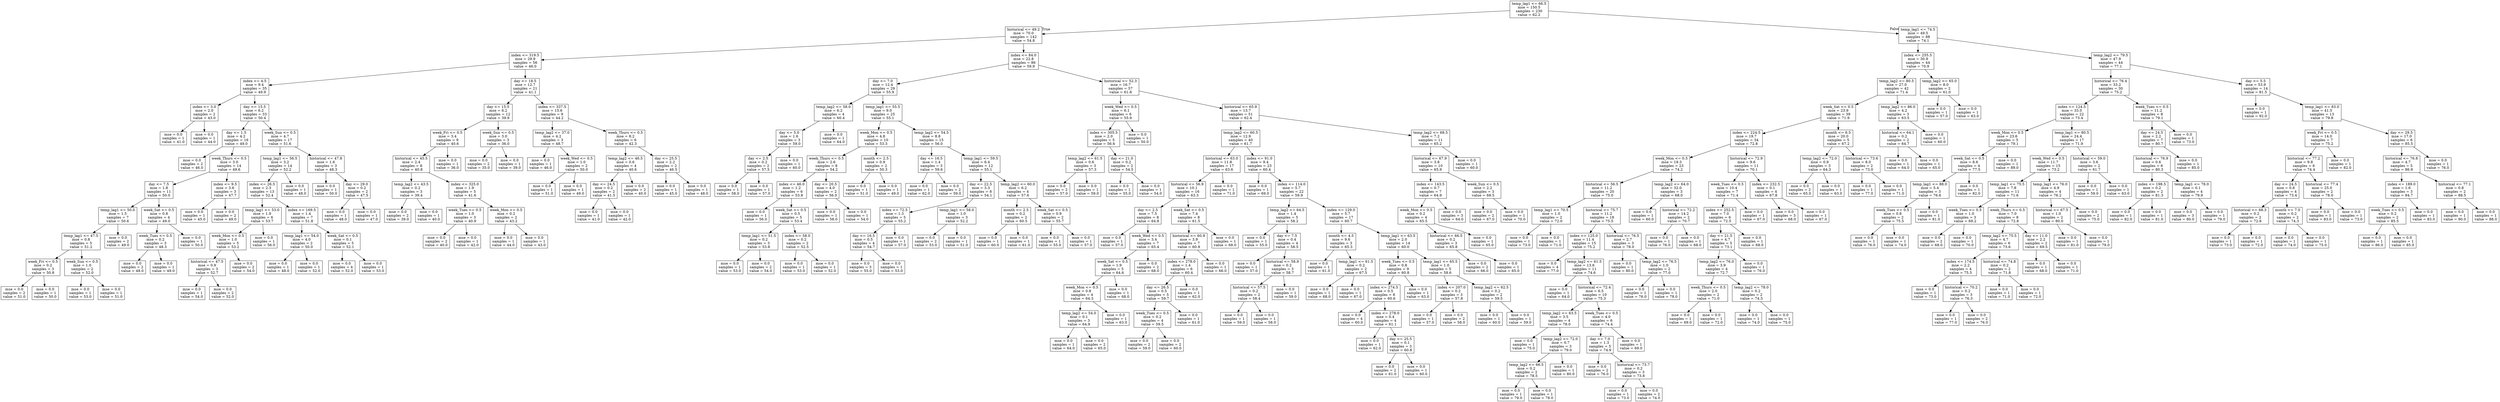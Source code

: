 digraph Tree {
node [shape=box] ;
0 [label="temp_lag1 <= 66.5\nmse = 150.5\nsamples = 230\nvalue = 62.2"] ;
1 [label="historical <= 49.2\nmse = 70.0\nsamples = 142\nvalue = 54.8"] ;
0 -> 1 [labeldistance=2.5, labelangle=45, headlabel="True"] ;
2 [label="index <= 319.5\nmse = 29.9\nsamples = 56\nvalue = 46.0"] ;
1 -> 2 ;
3 [label="index <= 4.5\nmse = 9.4\nsamples = 35\nvalue = 49.9"] ;
2 -> 3 ;
4 [label="index <= 3.0\nmse = 2.0\nsamples = 2\nvalue = 43.0"] ;
3 -> 4 ;
5 [label="mse = 0.0\nsamples = 1\nvalue = 41.0"] ;
4 -> 5 ;
6 [label="mse = 0.0\nsamples = 1\nvalue = 44.0"] ;
4 -> 6 ;
7 [label="day <= 15.5\nmse = 6.2\nsamples = 33\nvalue = 50.4"] ;
3 -> 7 ;
8 [label="day <= 1.5\nmse = 4.2\nsamples = 16\nvalue = 49.0"] ;
7 -> 8 ;
9 [label="mse = 0.0\nsamples = 2\nvalue = 46.0"] ;
8 -> 9 ;
10 [label="week_Thurs <= 0.5\nmse = 3.0\nsamples = 14\nvalue = 49.6"] ;
8 -> 10 ;
11 [label="day <= 7.5\nmse = 1.8\nsamples = 11\nvalue = 50.0"] ;
10 -> 11 ;
12 [label="temp_lag1 <= 50.0\nmse = 1.5\nsamples = 7\nvalue = 50.6"] ;
11 -> 12 ;
13 [label="temp_lag1 <= 47.5\nmse = 0.8\nsamples = 5\nvalue = 51.2"] ;
12 -> 13 ;
14 [label="week_Fri <= 0.5\nmse = 0.2\nsamples = 3\nvalue = 50.8"] ;
13 -> 14 ;
15 [label="mse = 0.0\nsamples = 2\nvalue = 51.0"] ;
14 -> 15 ;
16 [label="mse = 0.0\nsamples = 1\nvalue = 50.0"] ;
14 -> 16 ;
17 [label="week_Sun <= 0.5\nmse = 1.0\nsamples = 2\nvalue = 52.0"] ;
13 -> 17 ;
18 [label="mse = 0.0\nsamples = 1\nvalue = 53.0"] ;
17 -> 18 ;
19 [label="mse = 0.0\nsamples = 1\nvalue = 51.0"] ;
17 -> 19 ;
20 [label="mse = 0.0\nsamples = 2\nvalue = 49.0"] ;
12 -> 20 ;
21 [label="week_Sat <= 0.5\nmse = 0.8\nsamples = 4\nvalue = 49.0"] ;
11 -> 21 ;
22 [label="week_Tues <= 0.5\nmse = 0.2\nsamples = 3\nvalue = 48.3"] ;
21 -> 22 ;
23 [label="mse = 0.0\nsamples = 2\nvalue = 48.0"] ;
22 -> 23 ;
24 [label="mse = 0.0\nsamples = 1\nvalue = 49.0"] ;
22 -> 24 ;
25 [label="mse = 0.0\nsamples = 1\nvalue = 50.0"] ;
21 -> 25 ;
26 [label="index <= 9.5\nmse = 3.6\nsamples = 3\nvalue = 47.7"] ;
10 -> 26 ;
27 [label="mse = 0.0\nsamples = 1\nvalue = 45.0"] ;
26 -> 27 ;
28 [label="mse = 0.0\nsamples = 2\nvalue = 49.0"] ;
26 -> 28 ;
29 [label="week_Sun <= 0.5\nmse = 4.7\nsamples = 17\nvalue = 51.6"] ;
7 -> 29 ;
30 [label="temp_lag1 <= 56.5\nmse = 3.2\nsamples = 14\nvalue = 52.2"] ;
29 -> 30 ;
31 [label="index <= 26.5\nmse = 2.3\nsamples = 13\nvalue = 52.4"] ;
30 -> 31 ;
32 [label="temp_lag1 <= 53.0\nmse = 1.9\nsamples = 6\nvalue = 53.7"] ;
31 -> 32 ;
33 [label="week_Mon <= 0.5\nmse = 1.0\nsamples = 5\nvalue = 53.2"] ;
32 -> 33 ;
34 [label="historical <= 47.5\nmse = 0.9\nsamples = 3\nvalue = 52.7"] ;
33 -> 34 ;
35 [label="mse = 0.0\nsamples = 1\nvalue = 54.0"] ;
34 -> 35 ;
36 [label="mse = 0.0\nsamples = 2\nvalue = 52.0"] ;
34 -> 36 ;
37 [label="mse = 0.0\nsamples = 2\nvalue = 54.0"] ;
33 -> 37 ;
38 [label="mse = 0.0\nsamples = 1\nvalue = 56.0"] ;
32 -> 38 ;
39 [label="index <= 169.5\nmse = 1.4\nsamples = 7\nvalue = 51.8"] ;
31 -> 39 ;
40 [label="temp_lag1 <= 54.0\nmse = 4.0\nsamples = 2\nvalue = 50.0"] ;
39 -> 40 ;
41 [label="mse = 0.0\nsamples = 1\nvalue = 48.0"] ;
40 -> 41 ;
42 [label="mse = 0.0\nsamples = 1\nvalue = 52.0"] ;
40 -> 42 ;
43 [label="week_Sat <= 0.5\nmse = 0.1\nsamples = 5\nvalue = 52.1"] ;
39 -> 43 ;
44 [label="mse = 0.0\nsamples = 4\nvalue = 52.0"] ;
43 -> 44 ;
45 [label="mse = 0.0\nsamples = 1\nvalue = 53.0"] ;
43 -> 45 ;
46 [label="mse = 0.0\nsamples = 1\nvalue = 48.0"] ;
30 -> 46 ;
47 [label="historical <= 47.8\nmse = 1.6\nsamples = 3\nvalue = 48.3"] ;
29 -> 47 ;
48 [label="mse = 0.0\nsamples = 1\nvalue = 50.0"] ;
47 -> 48 ;
49 [label="day <= 29.0\nmse = 0.2\nsamples = 2\nvalue = 47.5"] ;
47 -> 49 ;
50 [label="mse = 0.0\nsamples = 1\nvalue = 48.0"] ;
49 -> 50 ;
51 [label="mse = 0.0\nsamples = 1\nvalue = 47.0"] ;
49 -> 51 ;
52 [label="day <= 18.5\nmse = 12.7\nsamples = 21\nvalue = 41.1"] ;
2 -> 52 ;
53 [label="day <= 15.5\nmse = 6.2\nsamples = 12\nvalue = 39.9"] ;
52 -> 53 ;
54 [label="week_Fri <= 0.5\nmse = 3.4\nsamples = 9\nvalue = 40.6"] ;
53 -> 54 ;
55 [label="historical <= 45.5\nmse = 2.4\nsamples = 8\nvalue = 40.8"] ;
54 -> 55 ;
56 [label="temp_lag2 <= 43.5\nmse = 0.2\nsamples = 3\nvalue = 39.4"] ;
55 -> 56 ;
57 [label="mse = 0.0\nsamples = 2\nvalue = 39.0"] ;
56 -> 57 ;
58 [label="mse = 0.0\nsamples = 1\nvalue = 40.0"] ;
56 -> 58 ;
59 [label="index <= 325.0\nmse = 1.9\nsamples = 5\nvalue = 41.6"] ;
55 -> 59 ;
60 [label="week_Tues <= 0.5\nmse = 1.0\nsamples = 3\nvalue = 40.9"] ;
59 -> 60 ;
61 [label="mse = 0.0\nsamples = 2\nvalue = 40.0"] ;
60 -> 61 ;
62 [label="mse = 0.0\nsamples = 1\nvalue = 42.0"] ;
60 -> 62 ;
63 [label="week_Mon <= 0.5\nmse = 0.2\nsamples = 2\nvalue = 43.2"] ;
59 -> 63 ;
64 [label="mse = 0.0\nsamples = 1\nvalue = 44.0"] ;
63 -> 64 ;
65 [label="mse = 0.0\nsamples = 1\nvalue = 43.0"] ;
63 -> 65 ;
66 [label="mse = 0.0\nsamples = 1\nvalue = 36.0"] ;
54 -> 66 ;
67 [label="week_Sun <= 0.5\nmse = 3.0\nsamples = 3\nvalue = 36.0"] ;
53 -> 67 ;
68 [label="mse = 0.0\nsamples = 2\nvalue = 35.0"] ;
67 -> 68 ;
69 [label="mse = 0.0\nsamples = 1\nvalue = 39.0"] ;
67 -> 69 ;
70 [label="index <= 337.5\nmse = 15.6\nsamples = 9\nvalue = 44.2"] ;
52 -> 70 ;
71 [label="temp_lag2 <= 37.0\nmse = 4.2\nsamples = 3\nvalue = 48.7"] ;
70 -> 71 ;
72 [label="mse = 0.0\nsamples = 1\nvalue = 46.0"] ;
71 -> 72 ;
73 [label="week_Wed <= 0.5\nmse = 1.0\nsamples = 2\nvalue = 50.0"] ;
71 -> 73 ;
74 [label="mse = 0.0\nsamples = 1\nvalue = 51.0"] ;
73 -> 74 ;
75 [label="mse = 0.0\nsamples = 1\nvalue = 49.0"] ;
73 -> 75 ;
76 [label="week_Thurs <= 0.5\nmse = 8.2\nsamples = 6\nvalue = 42.3"] ;
70 -> 76 ;
77 [label="temp_lag2 <= 46.5\nmse = 0.6\nsamples = 4\nvalue = 40.6"] ;
76 -> 77 ;
78 [label="day <= 24.5\nmse = 0.2\nsamples = 2\nvalue = 41.5"] ;
77 -> 78 ;
79 [label="mse = 0.0\nsamples = 1\nvalue = 41.0"] ;
78 -> 79 ;
80 [label="mse = 0.0\nsamples = 1\nvalue = 42.0"] ;
78 -> 80 ;
81 [label="mse = 0.0\nsamples = 2\nvalue = 40.0"] ;
77 -> 81 ;
82 [label="day <= 25.5\nmse = 2.2\nsamples = 2\nvalue = 46.5"] ;
76 -> 82 ;
83 [label="mse = 0.0\nsamples = 1\nvalue = 45.0"] ;
82 -> 83 ;
84 [label="mse = 0.0\nsamples = 1\nvalue = 48.0"] ;
82 -> 84 ;
85 [label="index <= 84.0\nmse = 22.8\nsamples = 86\nvalue = 59.9"] ;
1 -> 85 ;
86 [label="day <= 7.0\nmse = 12.4\nsamples = 29\nvalue = 55.9"] ;
85 -> 86 ;
87 [label="temp_lag2 <= 58.0\nmse = 6.2\nsamples = 4\nvalue = 60.4"] ;
86 -> 87 ;
88 [label="day <= 5.0\nmse = 1.6\nsamples = 3\nvalue = 59.0"] ;
87 -> 88 ;
89 [label="day <= 2.5\nmse = 0.2\nsamples = 2\nvalue = 57.5"] ;
88 -> 89 ;
90 [label="mse = 0.0\nsamples = 1\nvalue = 58.0"] ;
89 -> 90 ;
91 [label="mse = 0.0\nsamples = 1\nvalue = 57.0"] ;
89 -> 91 ;
92 [label="mse = 0.0\nsamples = 1\nvalue = 60.0"] ;
88 -> 92 ;
93 [label="mse = 0.0\nsamples = 1\nvalue = 64.0"] ;
87 -> 93 ;
94 [label="temp_lag1 <= 55.5\nmse = 9.0\nsamples = 25\nvalue = 55.1"] ;
86 -> 94 ;
95 [label="week_Mon <= 0.5\nmse = 4.8\nsamples = 10\nvalue = 53.3"] ;
94 -> 95 ;
96 [label="week_Thurs <= 0.5\nmse = 2.6\nsamples = 8\nvalue = 54.2"] ;
95 -> 96 ;
97 [label="index <= 46.0\nmse = 1.2\nsamples = 6\nvalue = 53.8"] ;
96 -> 97 ;
98 [label="mse = 0.0\nsamples = 1\nvalue = 56.0"] ;
97 -> 98 ;
99 [label="week_Sat <= 0.5\nmse = 0.5\nsamples = 5\nvalue = 53.4"] ;
97 -> 99 ;
100 [label="temp_lag1 <= 51.5\nmse = 0.2\nsamples = 3\nvalue = 53.8"] ;
99 -> 100 ;
101 [label="mse = 0.0\nsamples = 1\nvalue = 53.0"] ;
100 -> 101 ;
102 [label="mse = 0.0\nsamples = 2\nvalue = 54.0"] ;
100 -> 102 ;
103 [label="index <= 58.0\nmse = 0.2\nsamples = 2\nvalue = 52.5"] ;
99 -> 103 ;
104 [label="mse = 0.0\nsamples = 1\nvalue = 53.0"] ;
103 -> 104 ;
105 [label="mse = 0.0\nsamples = 1\nvalue = 52.0"] ;
103 -> 105 ;
106 [label="day <= 20.5\nmse = 4.0\nsamples = 2\nvalue = 56.0"] ;
96 -> 106 ;
107 [label="mse = 0.0\nsamples = 1\nvalue = 58.0"] ;
106 -> 107 ;
108 [label="mse = 0.0\nsamples = 1\nvalue = 54.0"] ;
106 -> 108 ;
109 [label="month <= 2.5\nmse = 0.9\nsamples = 2\nvalue = 50.3"] ;
95 -> 109 ;
110 [label="mse = 0.0\nsamples = 1\nvalue = 51.0"] ;
109 -> 110 ;
111 [label="mse = 0.0\nsamples = 1\nvalue = 49.0"] ;
109 -> 111 ;
112 [label="temp_lag2 <= 54.5\nmse = 8.8\nsamples = 15\nvalue = 56.0"] ;
94 -> 112 ;
113 [label="day <= 16.5\nmse = 1.4\nsamples = 3\nvalue = 59.6"] ;
112 -> 113 ;
114 [label="mse = 0.0\nsamples = 1\nvalue = 62.0"] ;
113 -> 114 ;
115 [label="mse = 0.0\nsamples = 2\nvalue = 59.0"] ;
113 -> 115 ;
116 [label="temp_lag1 <= 59.5\nmse = 6.4\nsamples = 12\nvalue = 55.1"] ;
112 -> 116 ;
117 [label="day <= 22.5\nmse = 3.3\nsamples = 8\nvalue = 54.1"] ;
116 -> 117 ;
118 [label="index <= 72.5\nmse = 1.3\nsamples = 5\nvalue = 55.2"] ;
117 -> 118 ;
119 [label="day <= 16.5\nmse = 0.5\nsamples = 4\nvalue = 54.7"] ;
118 -> 119 ;
120 [label="mse = 0.0\nsamples = 3\nvalue = 55.0"] ;
119 -> 120 ;
121 [label="mse = 0.0\nsamples = 1\nvalue = 53.0"] ;
119 -> 121 ;
122 [label="mse = 0.0\nsamples = 1\nvalue = 57.0"] ;
118 -> 122 ;
123 [label="temp_lag1 <= 58.0\nmse = 1.0\nsamples = 3\nvalue = 52.2"] ;
117 -> 123 ;
124 [label="mse = 0.0\nsamples = 2\nvalue = 53.0"] ;
123 -> 124 ;
125 [label="mse = 0.0\nsamples = 1\nvalue = 51.0"] ;
123 -> 125 ;
126 [label="temp_lag2 <= 60.0\nmse = 6.2\nsamples = 4\nvalue = 57.6"] ;
116 -> 126 ;
127 [label="month <= 2.5\nmse = 0.2\nsamples = 2\nvalue = 60.5"] ;
126 -> 127 ;
128 [label="mse = 0.0\nsamples = 1\nvalue = 60.0"] ;
127 -> 128 ;
129 [label="mse = 0.0\nsamples = 1\nvalue = 61.0"] ;
127 -> 129 ;
130 [label="week_Sat <= 0.5\nmse = 0.9\nsamples = 2\nvalue = 55.7"] ;
126 -> 130 ;
131 [label="mse = 0.0\nsamples = 1\nvalue = 55.0"] ;
130 -> 131 ;
132 [label="mse = 0.0\nsamples = 1\nvalue = 57.0"] ;
130 -> 132 ;
133 [label="historical <= 52.3\nmse = 16.7\nsamples = 57\nvalue = 61.8"] ;
85 -> 133 ;
134 [label="week_Wed <= 0.5\nmse = 6.1\nsamples = 6\nvalue = 55.9"] ;
133 -> 134 ;
135 [label="index <= 305.5\nmse = 2.0\nsamples = 5\nvalue = 56.6"] ;
134 -> 135 ;
136 [label="temp_lag2 <= 61.5\nmse = 0.6\nsamples = 3\nvalue = 57.3"] ;
135 -> 136 ;
137 [label="mse = 0.0\nsamples = 2\nvalue = 57.0"] ;
136 -> 137 ;
138 [label="mse = 0.0\nsamples = 1\nvalue = 59.0"] ;
136 -> 138 ;
139 [label="day <= 21.0\nmse = 0.2\nsamples = 2\nvalue = 54.5"] ;
135 -> 139 ;
140 [label="mse = 0.0\nsamples = 1\nvalue = 55.0"] ;
139 -> 140 ;
141 [label="mse = 0.0\nsamples = 1\nvalue = 54.0"] ;
139 -> 141 ;
142 [label="mse = 0.0\nsamples = 1\nvalue = 50.0"] ;
134 -> 142 ;
143 [label="historical <= 65.9\nmse = 13.7\nsamples = 51\nvalue = 62.4"] ;
133 -> 143 ;
144 [label="temp_lag2 <= 60.5\nmse = 12.9\nsamples = 40\nvalue = 61.7"] ;
143 -> 144 ;
145 [label="historical <= 63.0\nmse = 11.8\nsamples = 17\nvalue = 63.6"] ;
144 -> 145 ;
146 [label="historical <= 56.9\nmse = 10.1\nsamples = 16\nvalue = 63.3"] ;
145 -> 146 ;
147 [label="day <= 2.5\nmse = 7.5\nsamples = 8\nvalue = 64.8"] ;
146 -> 147 ;
148 [label="mse = 0.0\nsamples = 1\nvalue = 57.0"] ;
147 -> 148 ;
149 [label="week_Wed <= 0.5\nmse = 3.4\nsamples = 7\nvalue = 65.4"] ;
147 -> 149 ;
150 [label="week_Sat <= 0.5\nmse = 1.9\nsamples = 5\nvalue = 64.6"] ;
149 -> 150 ;
151 [label="week_Mon <= 0.5\nmse = 0.8\nsamples = 4\nvalue = 64.3"] ;
150 -> 151 ;
152 [label="temp_lag2 <= 54.0\nmse = 0.1\nsamples = 3\nvalue = 64.9"] ;
151 -> 152 ;
153 [label="mse = 0.0\nsamples = 1\nvalue = 64.0"] ;
152 -> 153 ;
154 [label="mse = 0.0\nsamples = 2\nvalue = 65.0"] ;
152 -> 154 ;
155 [label="mse = 0.0\nsamples = 1\nvalue = 63.0"] ;
151 -> 155 ;
156 [label="mse = 0.0\nsamples = 1\nvalue = 68.0"] ;
150 -> 156 ;
157 [label="mse = 0.0\nsamples = 2\nvalue = 68.0"] ;
149 -> 157 ;
158 [label="week_Sat <= 0.5\nmse = 7.4\nsamples = 8\nvalue = 61.5"] ;
146 -> 158 ;
159 [label="historical <= 60.9\nmse = 3.9\nsamples = 7\nvalue = 60.9"] ;
158 -> 159 ;
160 [label="index <= 278.0\nmse = 1.4\nsamples = 6\nvalue = 60.4"] ;
159 -> 160 ;
161 [label="day <= 26.5\nmse = 0.5\nsamples = 5\nvalue = 59.7"] ;
160 -> 161 ;
162 [label="week_Tues <= 0.5\nmse = 0.2\nsamples = 4\nvalue = 59.5"] ;
161 -> 162 ;
163 [label="mse = 0.0\nsamples = 2\nvalue = 59.0"] ;
162 -> 163 ;
164 [label="mse = 0.0\nsamples = 2\nvalue = 60.0"] ;
162 -> 164 ;
165 [label="mse = 0.0\nsamples = 1\nvalue = 61.0"] ;
161 -> 165 ;
166 [label="mse = 0.0\nsamples = 1\nvalue = 62.0"] ;
160 -> 166 ;
167 [label="mse = 0.0\nsamples = 1\nvalue = 66.0"] ;
159 -> 167 ;
168 [label="mse = 0.0\nsamples = 1\nvalue = 68.0"] ;
158 -> 168 ;
169 [label="mse = 0.0\nsamples = 1\nvalue = 71.0"] ;
145 -> 169 ;
170 [label="index <= 91.0\nmse = 9.4\nsamples = 23\nvalue = 60.4"] ;
144 -> 170 ;
171 [label="mse = 0.0\nsamples = 1\nvalue = 69.0"] ;
170 -> 171 ;
172 [label="index <= 114.0\nmse = 5.7\nsamples = 22\nvalue = 59.9"] ;
170 -> 172 ;
173 [label="temp_lag2 <= 64.5\nmse = 1.4\nsamples = 5\nvalue = 58.2"] ;
172 -> 173 ;
174 [label="mse = 0.0\nsamples = 1\nvalue = 55.0"] ;
173 -> 174 ;
175 [label="day <= 7.5\nmse = 0.4\nsamples = 4\nvalue = 58.5"] ;
173 -> 175 ;
176 [label="mse = 0.0\nsamples = 1\nvalue = 57.0"] ;
175 -> 176 ;
177 [label="historical <= 58.9\nmse = 0.2\nsamples = 3\nvalue = 58.7"] ;
175 -> 177 ;
178 [label="historical <= 57.5\nmse = 0.2\nsamples = 2\nvalue = 58.4"] ;
177 -> 178 ;
179 [label="mse = 0.0\nsamples = 1\nvalue = 59.0"] ;
178 -> 179 ;
180 [label="mse = 0.0\nsamples = 1\nvalue = 58.0"] ;
178 -> 180 ;
181 [label="mse = 0.0\nsamples = 1\nvalue = 59.0"] ;
177 -> 181 ;
182 [label="index <= 129.0\nmse = 5.7\nsamples = 17\nvalue = 60.7"] ;
172 -> 182 ;
183 [label="month <= 4.5\nmse = 9.6\nsamples = 3\nvalue = 65.3"] ;
182 -> 183 ;
184 [label="mse = 0.0\nsamples = 1\nvalue = 61.0"] ;
183 -> 184 ;
185 [label="temp_lag1 <= 61.5\nmse = 0.2\nsamples = 2\nvalue = 67.5"] ;
183 -> 185 ;
186 [label="mse = 0.0\nsamples = 1\nvalue = 68.0"] ;
185 -> 186 ;
187 [label="mse = 0.0\nsamples = 1\nvalue = 67.0"] ;
185 -> 187 ;
188 [label="temp_lag1 <= 63.5\nmse = 2.0\nsamples = 14\nvalue = 60.0"] ;
182 -> 188 ;
189 [label="week_Tues <= 0.5\nmse = 0.8\nsamples = 9\nvalue = 60.8"] ;
188 -> 189 ;
190 [label="index <= 274.5\nmse = 0.5\nsamples = 8\nvalue = 60.6"] ;
189 -> 190 ;
191 [label="mse = 0.0\nsamples = 4\nvalue = 60.0"] ;
190 -> 191 ;
192 [label="index <= 278.0\nmse = 0.4\nsamples = 4\nvalue = 61.1"] ;
190 -> 192 ;
193 [label="mse = 0.0\nsamples = 1\nvalue = 62.0"] ;
192 -> 193 ;
194 [label="day <= 25.5\nmse = 0.1\nsamples = 3\nvalue = 60.8"] ;
192 -> 194 ;
195 [label="mse = 0.0\nsamples = 2\nvalue = 61.0"] ;
194 -> 195 ;
196 [label="mse = 0.0\nsamples = 1\nvalue = 60.0"] ;
194 -> 196 ;
197 [label="mse = 0.0\nsamples = 1\nvalue = 63.0"] ;
189 -> 197 ;
198 [label="temp_lag1 <= 65.5\nmse = 1.0\nsamples = 5\nvalue = 58.6"] ;
188 -> 198 ;
199 [label="index <= 207.0\nmse = 0.2\nsamples = 3\nvalue = 57.8"] ;
198 -> 199 ;
200 [label="mse = 0.0\nsamples = 1\nvalue = 57.0"] ;
199 -> 200 ;
201 [label="mse = 0.0\nsamples = 2\nvalue = 58.0"] ;
199 -> 201 ;
202 [label="temp_lag2 <= 62.5\nmse = 0.2\nsamples = 2\nvalue = 59.5"] ;
198 -> 202 ;
203 [label="mse = 0.0\nsamples = 1\nvalue = 60.0"] ;
202 -> 203 ;
204 [label="mse = 0.0\nsamples = 1\nvalue = 59.0"] ;
202 -> 204 ;
205 [label="temp_lag2 <= 68.5\nmse = 7.2\nsamples = 11\nvalue = 65.2"] ;
143 -> 205 ;
206 [label="historical <= 67.9\nmse = 3.8\nsamples = 10\nvalue = 65.9"] ;
205 -> 206 ;
207 [label="index <= 143.5\nmse = 0.7\nsamples = 7\nvalue = 64.9"] ;
206 -> 207 ;
208 [label="week_Mon <= 0.5\nmse = 0.2\nsamples = 4\nvalue = 65.5"] ;
207 -> 208 ;
209 [label="historical <= 66.5\nmse = 0.2\nsamples = 3\nvalue = 65.8"] ;
208 -> 209 ;
210 [label="mse = 0.0\nsamples = 2\nvalue = 66.0"] ;
209 -> 210 ;
211 [label="mse = 0.0\nsamples = 1\nvalue = 65.0"] ;
209 -> 211 ;
212 [label="mse = 0.0\nsamples = 1\nvalue = 65.0"] ;
208 -> 212 ;
213 [label="mse = 0.0\nsamples = 3\nvalue = 64.0"] ;
207 -> 213 ;
214 [label="week_Sun <= 0.5\nmse = 2.2\nsamples = 3\nvalue = 68.5"] ;
206 -> 214 ;
215 [label="mse = 0.0\nsamples = 2\nvalue = 67.0"] ;
214 -> 215 ;
216 [label="mse = 0.0\nsamples = 1\nvalue = 70.0"] ;
214 -> 216 ;
217 [label="mse = 0.0\nsamples = 1\nvalue = 60.0"] ;
205 -> 217 ;
218 [label="temp_lag1 <= 74.5\nmse = 49.5\nsamples = 88\nvalue = 74.1"] ;
0 -> 218 [labeldistance=2.5, labelangle=-45, headlabel="False"] ;
219 [label="index <= 255.5\nmse = 30.9\nsamples = 44\nvalue = 70.9"] ;
218 -> 219 ;
220 [label="temp_lag2 <= 80.5\nmse = 27.0\nsamples = 42\nvalue = 71.4"] ;
219 -> 220 ;
221 [label="week_Sat <= 0.5\nmse = 23.9\nsamples = 39\nvalue = 71.9"] ;
220 -> 221 ;
222 [label="index <= 224.5\nmse = 19.7\nsamples = 34\nvalue = 72.8"] ;
221 -> 222 ;
223 [label="week_Mon <= 0.5\nmse = 19.3\nsamples = 23\nvalue = 74.2"] ;
222 -> 223 ;
224 [label="historical <= 56.5\nmse = 11.2\nsamples = 20\nvalue = 75.0"] ;
223 -> 224 ;
225 [label="temp_lag1 <= 70.5\nmse = 1.0\nsamples = 2\nvalue = 72.0"] ;
224 -> 225 ;
226 [label="mse = 0.0\nsamples = 1\nvalue = 73.0"] ;
225 -> 226 ;
227 [label="mse = 0.0\nsamples = 1\nvalue = 71.0"] ;
225 -> 227 ;
228 [label="historical <= 75.7\nmse = 11.2\nsamples = 18\nvalue = 75.5"] ;
224 -> 228 ;
229 [label="index <= 125.0\nmse = 11.4\nsamples = 15\nvalue = 75.2"] ;
228 -> 229 ;
230 [label="mse = 0.0\nsamples = 4\nvalue = 77.0"] ;
229 -> 230 ;
231 [label="temp_lag2 <= 61.5\nmse = 13.6\nsamples = 11\nvalue = 74.6"] ;
229 -> 231 ;
232 [label="mse = 0.0\nsamples = 1\nvalue = 64.0"] ;
231 -> 232 ;
233 [label="historical <= 72.4\nmse = 6.5\nsamples = 10\nvalue = 75.3"] ;
231 -> 233 ;
234 [label="temp_lag2 <= 63.5\nmse = 3.5\nsamples = 4\nvalue = 78.0"] ;
233 -> 234 ;
235 [label="mse = 0.0\nsamples = 1\nvalue = 75.0"] ;
234 -> 235 ;
236 [label="temp_lag2 <= 72.0\nmse = 0.7\nsamples = 3\nvalue = 79.0"] ;
234 -> 236 ;
237 [label="temp_lag2 <= 66.5\nmse = 0.2\nsamples = 2\nvalue = 78.5"] ;
236 -> 237 ;
238 [label="mse = 0.0\nsamples = 1\nvalue = 79.0"] ;
237 -> 238 ;
239 [label="mse = 0.0\nsamples = 1\nvalue = 78.0"] ;
237 -> 239 ;
240 [label="mse = 0.0\nsamples = 1\nvalue = 80.0"] ;
236 -> 240 ;
241 [label="week_Tues <= 0.5\nmse = 4.0\nsamples = 6\nvalue = 74.4"] ;
233 -> 241 ;
242 [label="day <= 7.0\nmse = 1.3\nsamples = 5\nvalue = 74.9"] ;
241 -> 242 ;
243 [label="mse = 0.0\nsamples = 2\nvalue = 76.0"] ;
242 -> 243 ;
244 [label="historical <= 73.7\nmse = 0.2\nsamples = 3\nvalue = 73.8"] ;
242 -> 244 ;
245 [label="mse = 0.0\nsamples = 1\nvalue = 73.0"] ;
244 -> 245 ;
246 [label="mse = 0.0\nsamples = 2\nvalue = 74.0"] ;
244 -> 246 ;
247 [label="mse = 0.0\nsamples = 1\nvalue = 69.0"] ;
241 -> 247 ;
248 [label="historical <= 76.5\nmse = 2.7\nsamples = 3\nvalue = 78.0"] ;
228 -> 248 ;
249 [label="mse = 0.0\nsamples = 1\nvalue = 80.0"] ;
248 -> 249 ;
250 [label="temp_lag2 <= 76.5\nmse = 1.0\nsamples = 2\nvalue = 77.0"] ;
248 -> 250 ;
251 [label="mse = 0.0\nsamples = 1\nvalue = 76.0"] ;
250 -> 251 ;
252 [label="mse = 0.0\nsamples = 1\nvalue = 78.0"] ;
250 -> 252 ;
253 [label="temp_lag2 <= 64.0\nmse = 32.0\nsamples = 3\nvalue = 68.0"] ;
223 -> 253 ;
254 [label="mse = 0.0\nsamples = 1\nvalue = 60.0"] ;
253 -> 254 ;
255 [label="historical <= 72.2\nmse = 14.2\nsamples = 2\nvalue = 70.7"] ;
253 -> 255 ;
256 [label="mse = 0.0\nsamples = 1\nvalue = 76.0"] ;
255 -> 256 ;
257 [label="mse = 0.0\nsamples = 1\nvalue = 68.0"] ;
255 -> 257 ;
258 [label="historical <= 72.9\nmse = 9.6\nsamples = 11\nvalue = 70.1"] ;
222 -> 258 ;
259 [label="week_Tues <= 0.5\nmse = 10.4\nsamples = 7\nvalue = 71.4"] ;
258 -> 259 ;
260 [label="index <= 252.5\nmse = 7.0\nsamples = 6\nvalue = 72.5"] ;
259 -> 260 ;
261 [label="day <= 21.5\nmse = 4.7\nsamples = 5\nvalue = 73.1"] ;
260 -> 261 ;
262 [label="temp_lag2 <= 76.0\nmse = 3.9\nsamples = 4\nvalue = 72.7"] ;
261 -> 262 ;
263 [label="week_Thurs <= 0.5\nmse = 2.0\nsamples = 2\nvalue = 71.0"] ;
262 -> 263 ;
264 [label="mse = 0.0\nsamples = 1\nvalue = 69.0"] ;
263 -> 264 ;
265 [label="mse = 0.0\nsamples = 1\nvalue = 72.0"] ;
263 -> 265 ;
266 [label="temp_lag2 <= 78.0\nmse = 0.2\nsamples = 2\nvalue = 74.3"] ;
262 -> 266 ;
267 [label="mse = 0.0\nsamples = 1\nvalue = 74.0"] ;
266 -> 267 ;
268 [label="mse = 0.0\nsamples = 1\nvalue = 75.0"] ;
266 -> 268 ;
269 [label="mse = 0.0\nsamples = 1\nvalue = 76.0"] ;
261 -> 269 ;
270 [label="mse = 0.0\nsamples = 1\nvalue = 68.0"] ;
260 -> 270 ;
271 [label="mse = 0.0\nsamples = 1\nvalue = 67.0"] ;
259 -> 271 ;
272 [label="index <= 232.5\nmse = 0.1\nsamples = 4\nvalue = 67.8"] ;
258 -> 272 ;
273 [label="mse = 0.0\nsamples = 3\nvalue = 68.0"] ;
272 -> 273 ;
274 [label="mse = 0.0\nsamples = 1\nvalue = 67.0"] ;
272 -> 274 ;
275 [label="month <= 6.5\nmse = 20.0\nsamples = 5\nvalue = 67.2"] ;
221 -> 275 ;
276 [label="temp_lag2 <= 72.0\nmse = 0.9\nsamples = 3\nvalue = 64.3"] ;
275 -> 276 ;
277 [label="mse = 0.0\nsamples = 2\nvalue = 65.0"] ;
276 -> 277 ;
278 [label="mse = 0.0\nsamples = 1\nvalue = 63.0"] ;
276 -> 278 ;
279 [label="historical <= 73.6\nmse = 8.0\nsamples = 2\nvalue = 73.0"] ;
275 -> 279 ;
280 [label="mse = 0.0\nsamples = 1\nvalue = 77.0"] ;
279 -> 280 ;
281 [label="mse = 0.0\nsamples = 1\nvalue = 71.0"] ;
279 -> 281 ;
282 [label="temp_lag2 <= 86.0\nmse = 4.2\nsamples = 3\nvalue = 63.5"] ;
220 -> 282 ;
283 [label="historical <= 64.1\nmse = 0.2\nsamples = 2\nvalue = 64.7"] ;
282 -> 283 ;
284 [label="mse = 0.0\nsamples = 1\nvalue = 64.0"] ;
283 -> 284 ;
285 [label="mse = 0.0\nsamples = 1\nvalue = 65.0"] ;
283 -> 285 ;
286 [label="mse = 0.0\nsamples = 1\nvalue = 60.0"] ;
282 -> 286 ;
287 [label="temp_lag2 <= 65.0\nmse = 8.0\nsamples = 2\nvalue = 61.0"] ;
219 -> 287 ;
288 [label="mse = 0.0\nsamples = 1\nvalue = 57.0"] ;
287 -> 288 ;
289 [label="mse = 0.0\nsamples = 1\nvalue = 63.0"] ;
287 -> 289 ;
290 [label="temp_lag2 <= 79.5\nmse = 47.9\nsamples = 44\nvalue = 77.1"] ;
218 -> 290 ;
291 [label="historical <= 76.4\nmse = 33.2\nsamples = 30\nvalue = 75.2"] ;
290 -> 291 ;
292 [label="index <= 124.5\nmse = 33.0\nsamples = 22\nvalue = 73.4"] ;
291 -> 292 ;
293 [label="week_Mon <= 0.5\nmse = 23.6\nsamples = 5\nvalue = 79.1"] ;
292 -> 293 ;
294 [label="week_Sat <= 0.5\nmse = 8.6\nsamples = 4\nvalue = 77.5"] ;
293 -> 294 ;
295 [label="temp_lag1 <= 88.0\nmse = 5.4\nsamples = 3\nvalue = 76.6"] ;
294 -> 295 ;
296 [label="week_Tues <= 0.5\nmse = 0.8\nsamples = 2\nvalue = 75.5"] ;
295 -> 296 ;
297 [label="mse = 0.0\nsamples = 1\nvalue = 76.0"] ;
296 -> 297 ;
298 [label="mse = 0.0\nsamples = 1\nvalue = 74.0"] ;
296 -> 298 ;
299 [label="mse = 0.0\nsamples = 1\nvalue = 81.0"] ;
295 -> 299 ;
300 [label="mse = 0.0\nsamples = 1\nvalue = 82.0"] ;
294 -> 300 ;
301 [label="mse = 0.0\nsamples = 1\nvalue = 89.0"] ;
293 -> 301 ;
302 [label="temp_lag1 <= 80.5\nmse = 24.4\nsamples = 17\nvalue = 71.9"] ;
292 -> 302 ;
303 [label="week_Wed <= 0.5\nmse = 11.7\nsamples = 15\nvalue = 73.2"] ;
302 -> 303 ;
304 [label="temp_lag1 <= 75.5\nmse = 7.8\nsamples = 11\nvalue = 71.6"] ;
303 -> 304 ;
305 [label="week_Tues <= 0.5\nmse = 1.0\nsamples = 3\nvalue = 69.2"] ;
304 -> 305 ;
306 [label="mse = 0.0\nsamples = 2\nvalue = 68.0"] ;
305 -> 306 ;
307 [label="mse = 0.0\nsamples = 1\nvalue = 70.0"] ;
305 -> 307 ;
308 [label="week_Thurs <= 0.5\nmse = 7.0\nsamples = 8\nvalue = 72.8"] ;
304 -> 308 ;
309 [label="temp_lag2 <= 75.5\nmse = 4.7\nsamples = 6\nvalue = 73.6"] ;
308 -> 309 ;
310 [label="index <= 174.5\nmse = 2.2\nsamples = 4\nvalue = 75.5"] ;
309 -> 310 ;
311 [label="mse = 0.0\nsamples = 1\nvalue = 73.0"] ;
310 -> 311 ;
312 [label="historical <= 70.2\nmse = 0.2\nsamples = 3\nvalue = 76.3"] ;
310 -> 312 ;
313 [label="mse = 0.0\nsamples = 1\nvalue = 77.0"] ;
312 -> 313 ;
314 [label="mse = 0.0\nsamples = 2\nvalue = 76.0"] ;
312 -> 314 ;
315 [label="historical <= 74.8\nmse = 0.2\nsamples = 2\nvalue = 71.8"] ;
309 -> 315 ;
316 [label="mse = 0.0\nsamples = 1\nvalue = 71.0"] ;
315 -> 316 ;
317 [label="mse = 0.0\nsamples = 1\nvalue = 72.0"] ;
315 -> 317 ;
318 [label="day <= 11.0\nmse = 2.2\nsamples = 2\nvalue = 69.5"] ;
308 -> 318 ;
319 [label="mse = 0.0\nsamples = 1\nvalue = 68.0"] ;
318 -> 319 ;
320 [label="mse = 0.0\nsamples = 1\nvalue = 71.0"] ;
318 -> 320 ;
321 [label="temp_lag1 <= 76.0\nmse = 4.9\nsamples = 4\nvalue = 76.2"] ;
303 -> 321 ;
322 [label="historical <= 67.5\nmse = 1.0\nsamples = 2\nvalue = 80.0"] ;
321 -> 322 ;
323 [label="mse = 0.0\nsamples = 1\nvalue = 81.0"] ;
322 -> 323 ;
324 [label="mse = 0.0\nsamples = 1\nvalue = 79.0"] ;
322 -> 324 ;
325 [label="mse = 0.0\nsamples = 2\nvalue = 75.0"] ;
321 -> 325 ;
326 [label="historical <= 59.0\nmse = 3.6\nsamples = 2\nvalue = 61.7"] ;
302 -> 326 ;
327 [label="mse = 0.0\nsamples = 1\nvalue = 59.0"] ;
326 -> 327 ;
328 [label="mse = 0.0\nsamples = 1\nvalue = 63.0"] ;
326 -> 328 ;
329 [label="week_Tues <= 0.5\nmse = 11.2\nsamples = 8\nvalue = 79.1"] ;
291 -> 329 ;
330 [label="day <= 24.5\nmse = 2.2\nsamples = 7\nvalue = 80.7"] ;
329 -> 330 ;
331 [label="historical <= 76.9\nmse = 0.6\nsamples = 6\nvalue = 80.3"] ;
330 -> 331 ;
332 [label="index <= 198.5\nmse = 0.2\nsamples = 2\nvalue = 81.3"] ;
331 -> 332 ;
333 [label="mse = 0.0\nsamples = 1\nvalue = 82.0"] ;
332 -> 333 ;
334 [label="mse = 0.0\nsamples = 1\nvalue = 81.0"] ;
332 -> 334 ;
335 [label="temp_lag1 <= 78.0\nmse = 0.1\nsamples = 4\nvalue = 79.9"] ;
331 -> 335 ;
336 [label="mse = 0.0\nsamples = 3\nvalue = 80.0"] ;
335 -> 336 ;
337 [label="mse = 0.0\nsamples = 1\nvalue = 79.0"] ;
335 -> 337 ;
338 [label="mse = 0.0\nsamples = 1\nvalue = 85.0"] ;
330 -> 338 ;
339 [label="mse = 0.0\nsamples = 1\nvalue = 73.0"] ;
329 -> 339 ;
340 [label="day <= 5.5\nmse = 53.9\nsamples = 14\nvalue = 81.5"] ;
290 -> 340 ;
341 [label="mse = 0.0\nsamples = 1\nvalue = 92.0"] ;
340 -> 341 ;
342 [label="temp_lag1 <= 83.0\nmse = 41.5\nsamples = 13\nvalue = 79.8"] ;
340 -> 342 ;
343 [label="week_Fri <= 0.5\nmse = 14.0\nsamples = 7\nvalue = 75.2"] ;
342 -> 343 ;
344 [label="historical <= 77.2\nmse = 9.8\nsamples = 6\nvalue = 74.4"] ;
343 -> 344 ;
345 [label="day <= 24.5\nmse = 0.8\nsamples = 4\nvalue = 73.4"] ;
344 -> 345 ;
346 [label="historical <= 68.3\nmse = 0.2\nsamples = 2\nvalue = 72.8"] ;
345 -> 346 ;
347 [label="mse = 0.0\nsamples = 1\nvalue = 73.0"] ;
346 -> 347 ;
348 [label="mse = 0.0\nsamples = 1\nvalue = 72.0"] ;
346 -> 348 ;
349 [label="month <= 7.0\nmse = 0.2\nsamples = 2\nvalue = 74.3"] ;
345 -> 349 ;
350 [label="mse = 0.0\nsamples = 1\nvalue = 74.0"] ;
349 -> 350 ;
351 [label="mse = 0.0\nsamples = 1\nvalue = 75.0"] ;
349 -> 351 ;
352 [label="historical <= 77.4\nmse = 25.0\nsamples = 2\nvalue = 78.0"] ;
344 -> 352 ;
353 [label="mse = 0.0\nsamples = 1\nvalue = 83.0"] ;
352 -> 353 ;
354 [label="mse = 0.0\nsamples = 1\nvalue = 73.0"] ;
352 -> 354 ;
355 [label="mse = 0.0\nsamples = 1\nvalue = 82.0"] ;
343 -> 355 ;
356 [label="day <= 29.5\nmse = 17.0\nsamples = 6\nvalue = 85.5"] ;
342 -> 356 ;
357 [label="historical <= 76.8\nmse = 4.7\nsamples = 5\nvalue = 86.9"] ;
356 -> 357 ;
358 [label="index <= 189.0\nmse = 1.6\nsamples = 3\nvalue = 84.7"] ;
357 -> 358 ;
359 [label="week_Tues <= 0.5\nmse = 0.2\nsamples = 2\nvalue = 85.5"] ;
358 -> 359 ;
360 [label="mse = 0.0\nsamples = 1\nvalue = 86.0"] ;
359 -> 360 ;
361 [label="mse = 0.0\nsamples = 1\nvalue = 85.0"] ;
359 -> 361 ;
362 [label="mse = 0.0\nsamples = 1\nvalue = 83.0"] ;
358 -> 362 ;
363 [label="historical <= 77.1\nmse = 0.8\nsamples = 2\nvalue = 88.5"] ;
357 -> 363 ;
364 [label="mse = 0.0\nsamples = 1\nvalue = 90.0"] ;
363 -> 364 ;
365 [label="mse = 0.0\nsamples = 1\nvalue = 88.0"] ;
363 -> 365 ;
366 [label="mse = 0.0\nsamples = 1\nvalue = 76.0"] ;
356 -> 366 ;
}